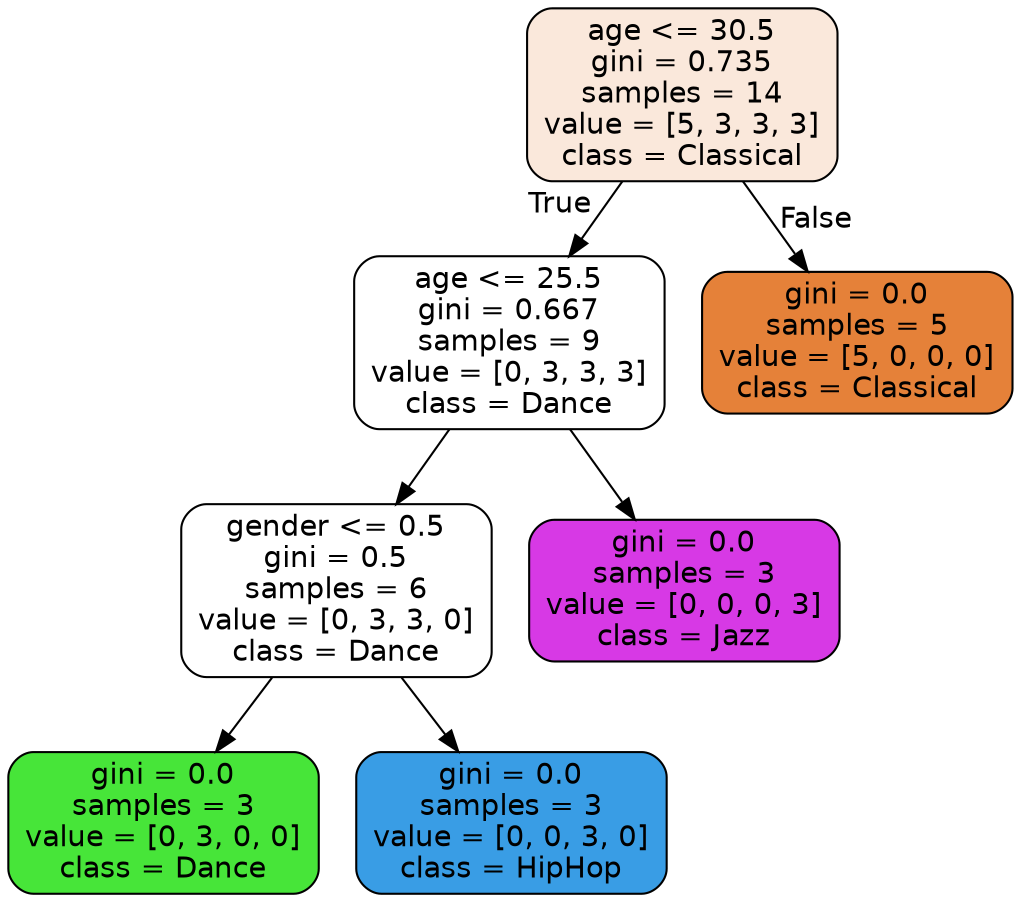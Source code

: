 digraph Tree {
node [shape=box, style="filled, rounded", color="black", fontname=helvetica] ;
edge [fontname=helvetica] ;
0 [label="age <= 30.5\ngini = 0.735\nsamples = 14\nvalue = [5, 3, 3, 3]\nclass = Classical", fillcolor="#fae8db"] ;
1 [label="age <= 25.5\ngini = 0.667\nsamples = 9\nvalue = [0, 3, 3, 3]\nclass = Dance", fillcolor="#ffffff"] ;
0 -> 1 [labeldistance=2.5, labelangle=45, headlabel="True"] ;
2 [label="gender <= 0.5\ngini = 0.5\nsamples = 6\nvalue = [0, 3, 3, 0]\nclass = Dance", fillcolor="#ffffff"] ;
1 -> 2 ;
3 [label="gini = 0.0\nsamples = 3\nvalue = [0, 3, 0, 0]\nclass = Dance", fillcolor="#47e539"] ;
2 -> 3 ;
4 [label="gini = 0.0\nsamples = 3\nvalue = [0, 0, 3, 0]\nclass = HipHop", fillcolor="#399de5"] ;
2 -> 4 ;
5 [label="gini = 0.0\nsamples = 3\nvalue = [0, 0, 0, 3]\nclass = Jazz", fillcolor="#d739e5"] ;
1 -> 5 ;
6 [label="gini = 0.0\nsamples = 5\nvalue = [5, 0, 0, 0]\nclass = Classical", fillcolor="#e58139"] ;
0 -> 6 [labeldistance=2.5, labelangle=-45, headlabel="False"] ;
}
